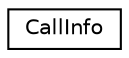digraph "Graphical Class Hierarchy"
{
 // LATEX_PDF_SIZE
  edge [fontname="Helvetica",fontsize="10",labelfontname="Helvetica",labelfontsize="10"];
  node [fontname="Helvetica",fontsize="10",shape=record];
  rankdir="LR";
  Node0 [label="CallInfo",height=0.2,width=0.4,color="black", fillcolor="white", style="filled",URL="$struct_call_info.html",tooltip=" "];
}
